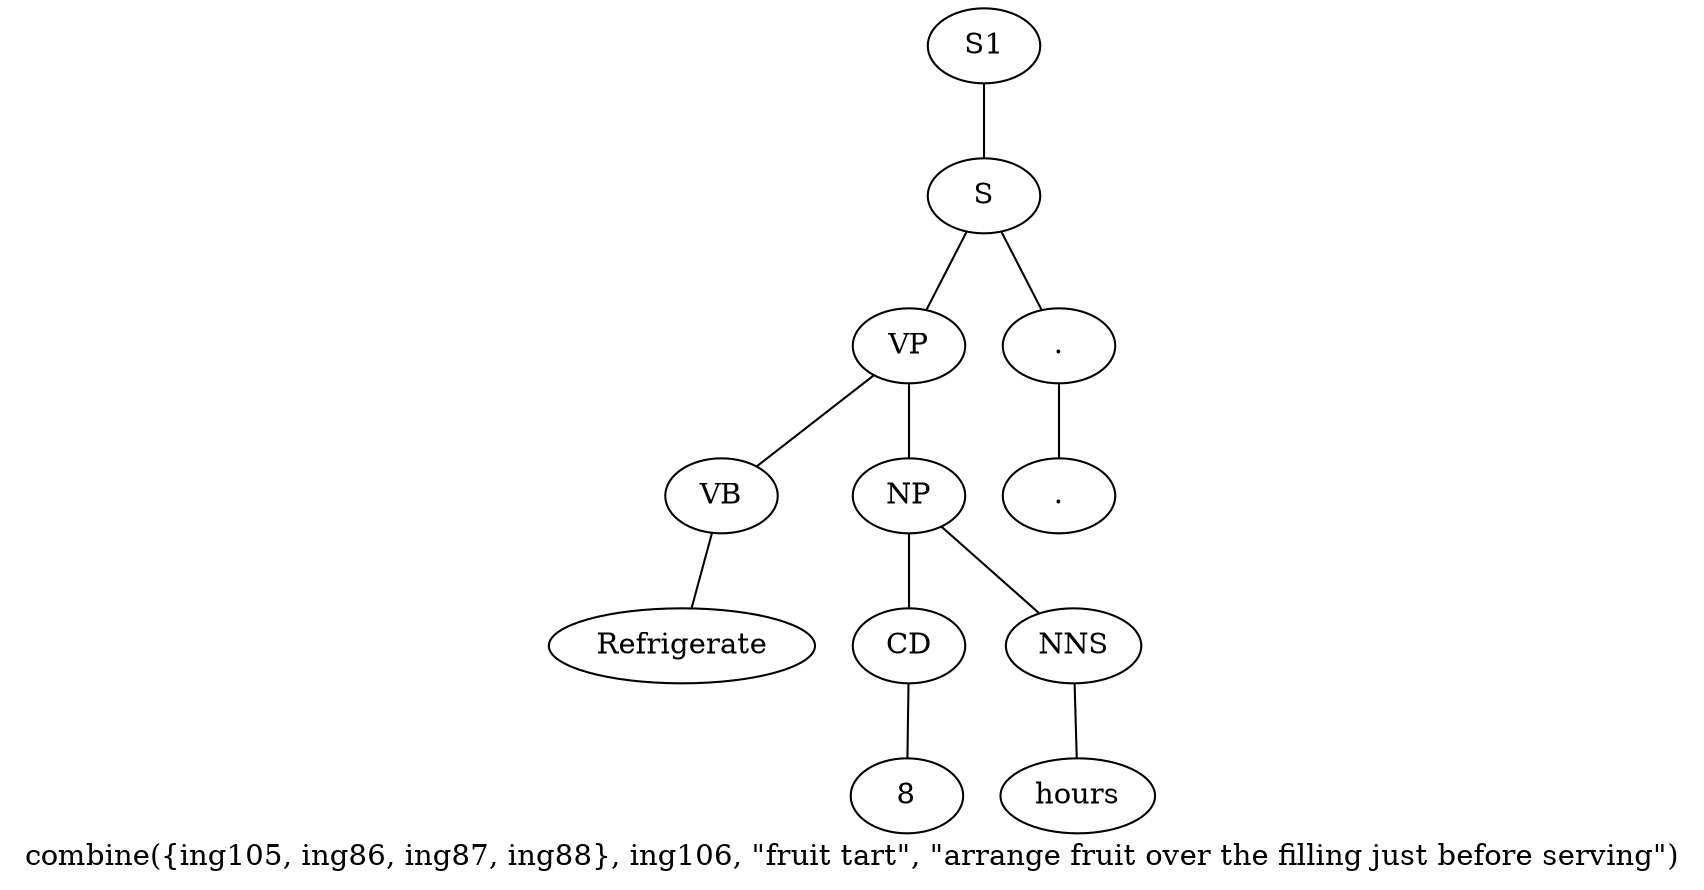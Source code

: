 graph SyntaxGraph {
	label = "combine({ing105, ing86, ing87, ing88}, ing106, \"fruit tart\", \"arrange fruit over the filling just before serving\")";
	Node0 [label="S1"];
	Node1 [label="S"];
	Node2 [label="VP"];
	Node3 [label="VB"];
	Node4 [label="Refrigerate"];
	Node5 [label="NP"];
	Node6 [label="CD"];
	Node7 [label="8"];
	Node8 [label="NNS"];
	Node9 [label="hours"];
	Node10 [label="."];
	Node11 [label="."];

	Node0 -- Node1;
	Node1 -- Node2;
	Node1 -- Node10;
	Node2 -- Node3;
	Node2 -- Node5;
	Node3 -- Node4;
	Node5 -- Node6;
	Node5 -- Node8;
	Node6 -- Node7;
	Node8 -- Node9;
	Node10 -- Node11;
}